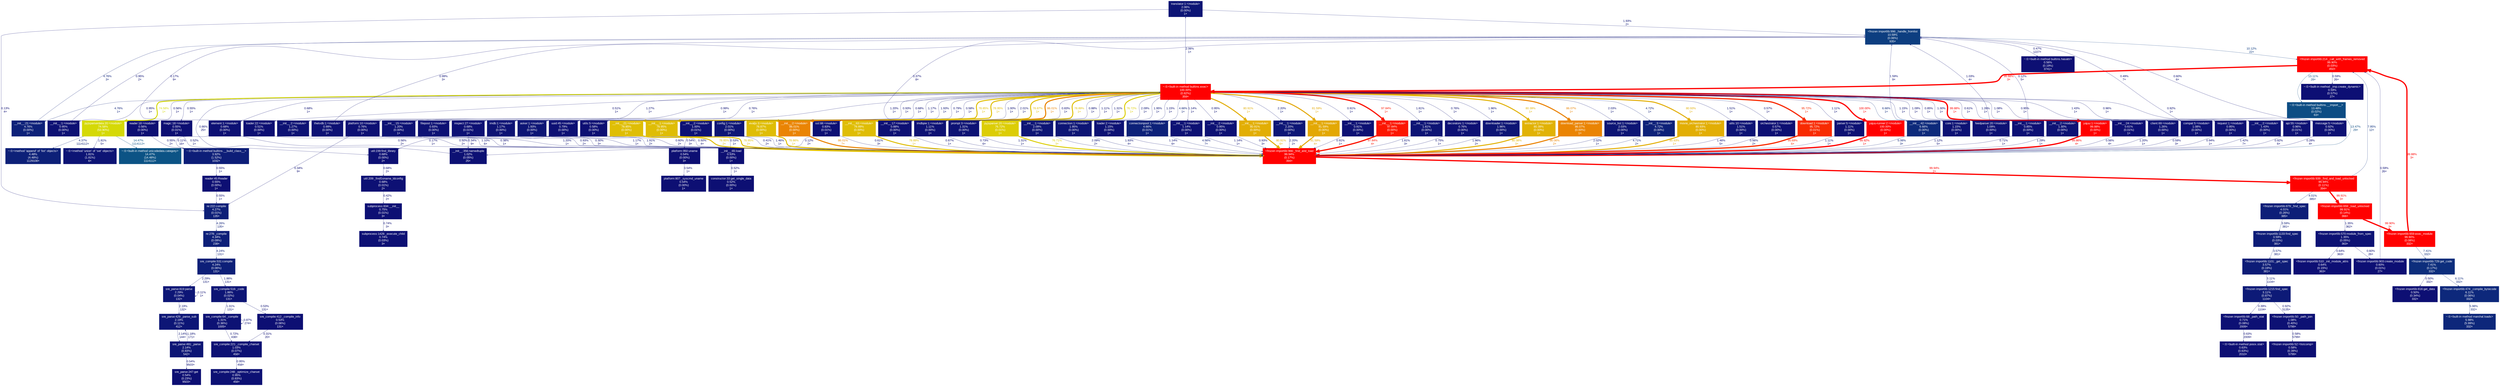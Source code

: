 digraph {
	graph [fontname=Arial, nodesep=0.125, ranksep=0.25];
	node [fontcolor=white, fontname=Arial, height=0, shape=box, style=filled, width=0];
	edge [fontname=Arial];
	3 [color="#0d1e78", fontcolor="#ffffff", fontsize="10.00", label="~:0:<built-in method builtins.__build_class__>\n3.92%\n(1.52%)\n1032×", tooltip="~"];
	3 -> 603 [arrowsize="0.35", color="#0d0f73", fontcolor="#0d0f73", fontsize="10.00", label="0.55%\n1×", labeldistance="0.50", penwidth="0.50"];
	33 [color="#ff0000", fontcolor="#ffffff", fontsize="10.00", label="~:0:<built-in method builtins.exec>\n100.00%\n(0.82%)\n359×", tooltip="~"];
	33 -> 59 [arrowsize="0.35", color="#0d1074", fontcolor="#0d1074", fontsize="10.00", label="0.79%\n1×", labeldistance="0.50", penwidth="0.50"];
	33 -> 60 [arrowsize="0.35", color="#0d0f73", fontcolor="#0d0f73", fontsize="10.00", label="0.55%\n1×", labeldistance="0.50", penwidth="0.50"];
	33 -> 76 [arrowsize="0.35", color="#0d1174", fontcolor="#0d1174", fontsize="10.00", label="1.00%\n1×", labeldistance="0.50", penwidth="0.50"];
	33 -> 89 [arrowsize="0.35", color="#0d1074", fontcolor="#0d1074", fontsize="10.00", label="0.76%\n1×", labeldistance="0.50", penwidth="0.50"];
	33 -> 90 [arrowsize="0.35", color="#0d1575", fontcolor="#0d1575", fontsize="10.00", label="1.96%\n1×", labeldistance="0.50", penwidth="0.50"];
	33 -> 93 [arrowsize="0.35", color="#0d2a7b", fontcolor="#0d2a7b", fontsize="10.00", label="6.66%\n1×", labeldistance="0.50", penwidth="0.50"];
	33 -> 96 [arrowsize="0.90", color="#e1b205", fontcolor="#e1b205", fontsize="10.00", label="80.39%\n1×", labeldistance="3.22", penwidth="3.22"];
	33 -> 97 [arrowsize="0.35", color="#0d1575", fontcolor="#0d1575", fontsize="10.00", label="2.06%\n1×", labeldistance="0.50", penwidth="0.50"];
	33 -> 101 [arrowsize="0.35", color="#0d1074", fontcolor="#0d1074", fontsize="10.00", label="0.85%\n1×", labeldistance="0.50", penwidth="0.50"];
	33 -> 110 [arrowsize="0.35", color="#0d1274", fontcolor="#0d1274", fontsize="10.00", label="1.27%\n1×", labeldistance="0.50", penwidth="0.50"];
	33 -> 112 [arrowsize="0.35", color="#0d2179", fontcolor="#0d2179", fontsize="10.00", label="4.76%\n1×", labeldistance="0.50", penwidth="0.50"];
	33 -> 117 [arrowsize="0.35", color="#0d1174", fontcolor="#0d1174", fontsize="10.00", label="0.95%\n1×", labeldistance="0.50", penwidth="0.50"];
	33 -> 118 [arrowsize="0.93", color="#ea8403", fontcolor="#ea8403", fontsize="10.00", label="86.07%\n1×", labeldistance="3.44", penwidth="3.44"];
	33 -> 120 [arrowsize="0.35", color="#0d1575", fontcolor="#0d1575", fontsize="10.00", label="2.03%\n1×", labeldistance="0.50", penwidth="0.50"];
	33 -> 122 [arrowsize="0.35", color="#0d2179", fontcolor="#0d2179", fontsize="10.00", label="4.72%\n1×", labeldistance="0.50", penwidth="0.50"];
	33 -> 131 [arrowsize="0.90", color="#e2ae04", fontcolor="#e2ae04", fontsize="10.00", label="80.93%\n1×", labeldistance="3.24", penwidth="3.24"];
	33 -> 135 [arrowsize="0.35", color="#0d1375", fontcolor="#0d1375", fontsize="10.00", label="1.51%\n1×", labeldistance="0.50", penwidth="0.50"];
	33 -> 137 [arrowsize="0.35", color="#0d0f73", fontcolor="#0d0f73", fontsize="10.00", label="0.57%\n1×", labeldistance="0.50", penwidth="0.50"];
	33 -> 140 [arrowsize="0.98", color="#f82b01", fontcolor="#f82b01", fontsize="10.00", label="95.72%\n1×", labeldistance="3.83", penwidth="3.83"];
	33 -> 147 [arrowsize="0.35", color="#0d1174", fontcolor="#0d1174", fontsize="10.00", label="1.11%\n1×", labeldistance="0.50", penwidth="0.50"];
	33 -> 149 [arrowsize="0.35", color="#0d0f73", fontcolor="#0d0f73", fontsize="10.00", label="0.56%\n1×", labeldistance="0.50", penwidth="0.50"];
	33 -> 151 [arrowsize="1.00", color="#ff0000", fontcolor="#ff0000", fontsize="10.00", label="100.00%\n1×", labeldistance="4.00", penwidth="4.00"];
	33 -> 158 [arrowsize="0.35", color="#0d1575", fontcolor="#0d1575", fontsize="10.00", label="2.01%\n1×", labeldistance="0.50", penwidth="0.50"];
	33 -> 169 [arrowsize="0.35", color="#0d1074", fontcolor="#0d1074", fontsize="10.00", label="0.83%\n1×", labeldistance="0.50", penwidth="0.50"];
	33 -> 180 [arrowsize="0.35", color="#0d1274", fontcolor="#0d1274", fontsize="10.00", label="1.15%\n1×", labeldistance="0.50", penwidth="0.50"];
	33 -> 192 [arrowsize="0.35", color="#0d1274", fontcolor="#0d1274", fontsize="10.00", label="1.30%\n1×", labeldistance="0.50", penwidth="0.50"];
	33 -> 227 [arrowsize="1.00", color="#ff0100", fontcolor="#ff0100", fontsize="10.00", label="99.88%\n1×", labeldistance="4.00", penwidth="4.00"];
	33 -> 230 [arrowsize="0.35", color="#0d0f74", fontcolor="#0d0f74", fontsize="10.00", label="0.61%\n1×", labeldistance="0.50", penwidth="0.50"];
	33 -> 360 [arrowsize="0.35", color="#0d1274", fontcolor="#0d1274", fontsize="10.00", label="1.26%\n1×", labeldistance="0.50", penwidth="0.50"];
	33 -> 361 [arrowsize="0.35", color="#0d1174", fontcolor="#0d1174", fontsize="10.00", label="0.95%\n1×", labeldistance="0.50", penwidth="0.50"];
	33 -> 369 [arrowsize="0.35", color="#0d1375", fontcolor="#0d1375", fontsize="10.00", label="1.43%\n1×", labeldistance="0.50", penwidth="0.50"];
	33 -> 378 [arrowsize="0.35", color="#0d1174", fontcolor="#0d1174", fontsize="10.00", label="1.08%\n1×", labeldistance="0.50", penwidth="0.50"];
	33 -> 380 [arrowsize="0.35", color="#0d1174", fontcolor="#0d1174", fontsize="10.00", label="0.96%\n1×", labeldistance="0.50", penwidth="0.50"];
	33 -> 382 [arrowsize="0.35", color="#0d1174", fontcolor="#0d1174", fontsize="10.00", label="0.92%\n1×", labeldistance="0.50", penwidth="0.50"];
	33 -> 384 [arrowsize="0.35", color="#0d0f73", fontcolor="#0d0f73", fontsize="10.00", label="0.51%\n1×", labeldistance="0.50", penwidth="0.50"];
	33 -> 386 [arrowsize="0.35", color="#0d1274", fontcolor="#0d1274", fontsize="10.00", label="1.20%\n1×", labeldistance="0.50", penwidth="0.50"];
	33 -> 388 [arrowsize="0.35", color="#0d1174", fontcolor="#0d1174", fontsize="10.00", label="0.93%\n1×", labeldistance="0.50", penwidth="0.50"];
	33 -> 390 [arrowsize="0.35", color="#0d1274", fontcolor="#0d1274", fontsize="10.00", label="1.17%\n1×", labeldistance="0.50", penwidth="0.50"];
	33 -> 391 [arrowsize="0.35", color="#0d1575", fontcolor="#0d1575", fontsize="10.00", label="1.93%\n1×", labeldistance="0.50", penwidth="0.50"];
	33 -> 398 [arrowsize="0.35", color="#0d0f73", fontcolor="#0d0f73", fontsize="10.00", label="0.58%\n1×", labeldistance="0.50", penwidth="0.50"];
	33 -> 407 [arrowsize="0.35", color="#0d1174", fontcolor="#0d1174", fontsize="10.00", label="0.99%\n1×", labeldistance="0.50", penwidth="0.50"];
	33 -> 408 [arrowsize="0.89", color="#dfbe05", fontcolor="#dfbe05", fontsize="10.00", label="78.85%\n1×", labeldistance="3.15", penwidth="3.15"];
	33 -> 413 [arrowsize="0.89", color="#dfbd05", fontcolor="#dfbd05", fontsize="10.00", label="78.95%\n1×", labeldistance="3.16", penwidth="3.16"];
	33 -> 415 [arrowsize="0.89", color="#dfbd05", fontcolor="#dfbd05", fontsize="10.00", label="78.87%\n1×", labeldistance="3.15", penwidth="3.15"];
	33 -> 419 [arrowsize="0.93", color="#ea8403", fontcolor="#ea8403", fontsize="10.00", label="86.01%\n1×", labeldistance="3.44", penwidth="3.44"];
	33 -> 423 [arrowsize="0.89", color="#dfbd05", fontcolor="#dfbd05", fontsize="10.00", label="78.89%\n1×", labeldistance="3.16", penwidth="3.16"];
	33 -> 438 [arrowsize="0.35", color="#0d1074", fontcolor="#0d1074", fontsize="10.00", label="0.88%\n1×", labeldistance="0.50", penwidth="0.50"];
	33 -> 446 [arrowsize="0.35", color="#0d1274", fontcolor="#0d1274", fontsize="10.00", label="1.31%\n1×", labeldistance="0.50", penwidth="0.50"];
	33 -> 458 [arrowsize="0.35", color="#0d1074", fontcolor="#0d1074", fontsize="10.00", label="0.68%\n1×", labeldistance="0.50", penwidth="0.50"];
	33 -> 461 [arrowsize="0.35", color="#0d1174", fontcolor="#0d1174", fontsize="10.00", label="1.09%\n1×", labeldistance="0.50", penwidth="0.50"];
	33 -> 467 [arrowsize="0.88", color="#dccd05", fontcolor="#dccd05", fontsize="10.00", label="76.72%\n1×", labeldistance="3.07", penwidth="3.07"];
	33 -> 472 [arrowsize="0.35", color="#0d1575", fontcolor="#0d1575", fontsize="10.00", label="2.09%\n1×", labeldistance="0.50", penwidth="0.50"];
	33 -> 473 [arrowsize="0.35", color="#0d1575", fontcolor="#0d1575", fontsize="10.00", label="1.95%\n1×", labeldistance="0.50", penwidth="0.50"];
	33 -> 477 [arrowsize="0.35", color="#0d1174", fontcolor="#0d1174", fontsize="10.00", label="1.11%\n1×", labeldistance="0.50", penwidth="0.50"];
	33 -> 494 [arrowsize="0.35", color="#0d1274", fontcolor="#0d1274", fontsize="10.00", label="1.15%\n1×", labeldistance="0.50", penwidth="0.50"];
	33 -> 497 [arrowsize="0.35", color="#0d2179", fontcolor="#0d2179", fontsize="10.00", label="4.66%\n1×", labeldistance="0.50", penwidth="0.50"];
	33 -> 498 [arrowsize="0.35", color="#0d1174", fontcolor="#0d1174", fontsize="10.00", label="1.14%\n1×", labeldistance="0.50", penwidth="0.50"];
	33 -> 500 [arrowsize="0.35", color="#0d1174", fontcolor="#0d1174", fontsize="10.00", label="0.95%\n1×", labeldistance="0.50", penwidth="0.50"];
	33 -> 501 [arrowsize="0.90", color="#e2ae04", fontcolor="#e2ae04", fontsize="10.00", label="80.91%\n1×", labeldistance="3.24", penwidth="3.24"];
	33 -> 504 [arrowsize="0.35", color="#0d1676", fontcolor="#0d1676", fontsize="10.00", label="2.20%\n1×", labeldistance="0.50", penwidth="0.50"];
	33 -> 519 [arrowsize="0.90", color="#e3a804", fontcolor="#e3a804", fontsize="10.00", label="81.59%\n1×", labeldistance="3.26", penwidth="3.26"];
	33 -> 528 [arrowsize="0.35", color="#0d1174", fontcolor="#0d1174", fontsize="10.00", label="0.91%\n1×", labeldistance="0.50", penwidth="0.50"];
	33 -> 531 [arrowsize="0.99", color="#fc1601", fontcolor="#fc1601", fontsize="10.00", label="97.84%\n1×", labeldistance="3.91", penwidth="3.91"];
	33 -> 535 [arrowsize="0.86", color="#d5d906", fontcolor="#d5d906", fontsize="10.00", label="74.58%\n1×", labeldistance="2.98", penwidth="2.98"];
	33 -> 536 [arrowsize="0.35", color="#0d1074", fontcolor="#0d1074", fontsize="10.00", label="0.68%\n1×", labeldistance="0.50", penwidth="0.50"];
	33 -> 537 [arrowsize="0.35", color="#0d1475", fontcolor="#0d1475", fontsize="10.00", label="1.81%\n1×", labeldistance="0.50", penwidth="0.50"];
	33 -> 1525 [arrowsize="0.35", color="#0d1074", fontcolor="#0d1074", fontsize="10.00", label="0.76%\n1×", labeldistance="0.50", penwidth="0.50"];
	38 [color="#0d2e7c", fontcolor="#ffffff", fontsize="10.00", label="<frozen importlib:729:get_code\n7.41%\n(0.17%)\n332×", tooltip="<frozen importlib._bootstrap_external>"];
	38 -> 42 [arrowsize="0.35", color="#0d287b", fontcolor="#0d287b", fontsize="10.00", label="6.11%\n332×", labeldistance="0.50", penwidth="0.50"];
	38 -> 1035 [arrowsize="0.35", color="#0d0f73", fontcolor="#0d0f73", fontsize="10.00", label="0.50%\n332×", labeldistance="0.50", penwidth="0.50"];
	39 [color="#0d0f74", fontcolor="#ffffff", fontsize="10.00", label="<frozen importlib:903:create_module\n0.60%\n(0.01%)\n27×", tooltip="<frozen importlib._bootstrap_external>"];
	39 -> 622 [arrowsize="0.35", color="#0d0f74", fontcolor="#0d0f74", fontsize="10.00", label="0.59%\n26×", labeldistance="0.50", penwidth="0.50"];
	40 [color="#0d1a77", fontcolor="#ffffff", fontsize="10.00", label="<frozen importlib:1215:find_spec\n3.11%\n(0.87%)\n1104×", tooltip="<frozen importlib._bootstrap_external>"];
	40 -> 157 [arrowsize="0.35", color="#0d0e73", fontcolor="#0d0e73", fontsize="10.00", label="0.39%\n1104×", labeldistance="0.50", penwidth="0.50"];
	40 -> 2025 [arrowsize="0.35", color="#0d1174", fontcolor="#0d1174", fontsize="10.00", label="0.92%\n5135×", labeldistance="0.50", penwidth="0.50"];
	42 [color="#0d287b", fontcolor="#ffffff", fontsize="10.00", label="<frozen importlib:474:_compile_bytecode\n6.11%\n(0.06%)\n332×", tooltip="<frozen importlib._bootstrap_external>"];
	42 -> 2031 [arrowsize="0.35", color="#0d277a", fontcolor="#0d277a", fontsize="10.00", label="5.98%\n332×", labeldistance="0.50", penwidth="0.50"];
	59 [color="#0d1074", fontcolor="#ffffff", fontsize="10.00", label="uuid:45:<module>\n0.79%\n(0.00%)\n1×", tooltip="/usr/lib64/python3.5/uuid.py"];
	59 -> 261 [arrowsize="0.35", color="#0d0d73", fontcolor="#0d0d73", fontsize="10.00", label="0.17%\n1×", labeldistance="0.50", penwidth="0.50"];
	59 -> 869 [arrowsize="0.35", color="#0d0f74", fontcolor="#0d0f74", fontsize="10.00", label="0.60%\n2×", labeldistance="0.50", penwidth="0.50"];
	60 [color="#0d0f73", fontcolor="#ffffff", fontsize="10.00", label="magic:18:<module>\n0.55%\n(0.01%)\n1×", tooltip="/home/vivescere/.virtualenvs/yajuu/lib/python3.5/site-packages/magic.py"];
	60 -> 261 [arrowsize="0.35", color="#0d0f73", fontcolor="#0d0f73", fontsize="10.00", label="0.52%\n1×", labeldistance="0.50", penwidth="0.50"];
	76 [color="#0d1174", fontcolor="#ffffff", fontsize="10.00", label="__init__:2:<module>\n1.00%\n(0.01%)\n1×", tooltip="/home/vivescere/.virtualenvs/yajuu/lib/python3.5/site-packages/plexapi/__init__.py"];
	76 -> 807 [arrowsize="0.35", color="#0d0f73", fontcolor="#0d0f73", fontsize="10.00", label="0.54%\n3×", labeldistance="0.50", penwidth="0.50"];
	76 -> 869 [arrowsize="0.35", color="#0d0e73", fontcolor="#0d0e73", fontsize="10.00", label="0.41%\n2×", labeldistance="0.50", penwidth="0.50"];
	79 [color="#0d1274", fontcolor="#ffffff", fontsize="10.00", label="<frozen importlib:570:module_from_spec\n1.35%\n(0.05%)\n363×", tooltip="<frozen importlib._bootstrap>"];
	79 -> 39 [arrowsize="0.35", color="#0d0f74", fontcolor="#0d0f74", fontsize="10.00", label="0.60%\n26×", labeldistance="0.50", penwidth="0.50"];
	79 -> 334 [arrowsize="0.35", color="#0d0f74", fontcolor="#0d0f74", fontsize="10.00", label="0.64%\n363×", labeldistance="0.50", penwidth="0.50"];
	89 [color="#0d1074", fontcolor="#ffffff", fontsize="10.00", label="decorators:1:<module>\n0.76%\n(0.00%)\n1×", tooltip="/home/vivescere/.virtualenvs/yajuu/lib/python3.5/site-packages/click/decorators.py"];
	89 -> 869 [arrowsize="0.35", color="#0d1074", fontcolor="#0d1074", fontsize="10.00", label="0.75%\n1×", labeldistance="0.50", penwidth="0.50"];
	90 [color="#0d1575", fontcolor="#ffffff", fontsize="10.00", label="downloader:1:<module>\n1.96%\n(0.00%)\n1×", tooltip="/home/vivescere/Projects/yajuu/yajuu/cli/downloader.py"];
	90 -> 869 [arrowsize="0.35", color="#0d1575", fontcolor="#0d1575", fontsize="10.00", label="1.96%\n2×", labeldistance="0.50", penwidth="0.50"];
	93 [color="#0d2a7b", fontcolor="#ffffff", fontsize="10.00", label="__init__:42:<module>\n6.66%\n(0.00%)\n1×", tooltip="/home/vivescere/.virtualenvs/yajuu/lib/python3.5/site-packages/requests/__init__.py"];
	93 -> 353 [arrowsize="0.35", color="#0d1375", fontcolor="#0d1375", fontsize="10.00", label="1.59%\n9×", labeldistance="0.50", penwidth="0.50"];
	93 -> 869 [arrowsize="0.35", color="#0d2379", fontcolor="#0d2379", fontsize="10.00", label="5.06%\n3×", labeldistance="0.50", penwidth="0.50"];
	96 [color="#e1b205", fontcolor="#ffffff", fontsize="10.00", label="extractor:1:<module>\n80.39%\n(0.00%)\n1×", tooltip="/home/vivescere/Projects/yajuu/yajuu/extractors/extractor.py"];
	96 -> 869 [arrowsize="0.90", color="#e1b205", fontcolor="#e1b205", fontsize="10.00", label="80.38%\n3×", labeldistance="3.22", penwidth="3.22"];
	97 [color="#0d1575", fontcolor="#ffffff", fontsize="10.00", label="translator:1:<module>\n2.06%\n(0.00%)\n1×", tooltip="/home/vivescere/.virtualenvs/yajuu/lib/python3.5/site-packages/js2py/translators/translator.py"];
	97 -> 353 [arrowsize="0.35", color="#0d1575", fontcolor="#0d1575", fontsize="10.00", label="1.93%\n2×", labeldistance="0.50", penwidth="0.50"];
	97 -> 1189 [arrowsize="0.35", color="#0d0d73", fontcolor="#0d0d73", fontsize="10.00", label="0.13%\n4×", labeldistance="0.50", penwidth="0.50"];
	101 [color="#0d1074", fontcolor="#ffffff", fontsize="10.00", label="__init__:1:<module>\n0.85%\n(0.00%)\n1×", tooltip="/home/vivescere/.virtualenvs/yajuu/lib/python3.5/site-packages/bs4/builder/__init__.py"];
	101 -> 353 [arrowsize="0.35", color="#0d0d73", fontcolor="#0d0d73", fontsize="10.00", label="0.12%\n5×", labeldistance="0.50", penwidth="0.50"];
	101 -> 869 [arrowsize="0.35", color="#0d1074", fontcolor="#0d1074", fontsize="10.00", label="0.71%\n1×", labeldistance="0.50", penwidth="0.50"];
	109 [color="#0d4d84", fontcolor="#ffffff", fontsize="10.00", label="~:0:<built-in method builtins.__import__>\n13.48%\n(0.02%)\n63×", tooltip="~"];
	109 -> 869 [arrowsize="0.37", color="#0d4d84", fontcolor="#0d4d84", fontsize="10.00", label="13.47%\n29×", labeldistance="0.54", penwidth="0.54"];
	110 [color="#0d1274", fontcolor="#ffffff", fontsize="10.00", label="__init__:2:<module>\n1.27%\n(0.00%)\n1×", tooltip="/home/vivescere/.virtualenvs/yajuu/lib/python3.5/site-packages/inquirer/render/console/__init__.py"];
	110 -> 353 [arrowsize="0.35", color="#0d0d73", fontcolor="#0d0d73", fontsize="10.00", label="0.17%\n9×", labeldistance="0.50", penwidth="0.50"];
	110 -> 869 [arrowsize="0.35", color="#0d1174", fontcolor="#0d1174", fontsize="10.00", label="1.10%\n6×", labeldistance="0.50", penwidth="0.50"];
	112 [color="#0d2179", fontcolor="#ffffff", fontsize="10.00", label="__init__:21:<module>\n4.76%\n(0.00%)\n1×", tooltip="/home/vivescere/.virtualenvs/yajuu/lib/python3.5/site-packages/requests/packages/__init__.py"];
	112 -> 353 [arrowsize="0.35", color="#0d2179", fontcolor="#0d2179", fontsize="10.00", label="4.76%\n3×", labeldistance="0.50", penwidth="0.50"];
	117 [color="#0d1174", fontcolor="#ffffff", fontsize="10.00", label="__init__:1:<module>\n0.95%\n(0.00%)\n1×", tooltip="/home/vivescere/.virtualenvs/yajuu/lib/python3.5/site-packages/requests/packages/urllib3/packages/__init__.py"];
	117 -> 353 [arrowsize="0.35", color="#0d1174", fontcolor="#0d1174", fontsize="10.00", label="0.95%\n2×", labeldistance="0.50", penwidth="0.50"];
	118 [color="#ea8403", fontcolor="#ffffff", fontsize="10.00", label="download_parser:1:<module>\n86.07%\n(0.00%)\n1×", tooltip="/home/vivescere/Projects/yajuu/yajuu/cli/download_parser.py"];
	118 -> 869 [arrowsize="0.93", color="#ea8403", fontcolor="#ea8403", fontsize="10.00", label="86.06%\n2×", labeldistance="3.44", penwidth="3.44"];
	120 [color="#0d1575", fontcolor="#ffffff", fontsize="10.00", label="source_list:1:<module>\n2.03%\n(0.00%)\n1×", tooltip="/home/vivescere/Projects/yajuu/yajuu/media/sources/source_list.py"];
	120 -> 869 [arrowsize="0.35", color="#0d1575", fontcolor="#0d1575", fontsize="10.00", label="2.02%\n1×", labeldistance="0.50", penwidth="0.50"];
	122 [color="#0d2179", fontcolor="#ffffff", fontsize="10.00", label="__init__:3:<module>\n4.72%\n(0.00%)\n1×", tooltip="/home/vivescere/.virtualenvs/yajuu/lib/python3.5/site-packages/requests/packages/urllib3/__init__.py"];
	122 -> 869 [arrowsize="0.35", color="#0d2179", fontcolor="#0d2179", fontsize="10.00", label="4.71%\n2×", labeldistance="0.50", penwidth="0.50"];
	131 [color="#e2ae04", fontcolor="#ffffff", fontsize="10.00", label="movie_orchestrator:1:<module>\n80.93%\n(0.00%)\n1×", tooltip="/home/vivescere/Projects/yajuu/yajuu/orchestrators/movie_orchestrator.py"];
	131 -> 869 [arrowsize="0.90", color="#e2ae04", fontcolor="#e2ae04", fontsize="10.00", label="80.93%\n1×", labeldistance="3.24", penwidth="3.24"];
	135 [color="#0d1375", fontcolor="#ffffff", fontsize="10.00", label="utils:10:<module>\n1.51%\n(0.00%)\n1×", tooltip="/home/vivescere/.virtualenvs/yajuu/lib/python3.5/site-packages/requests/utils.py"];
	135 -> 869 [arrowsize="0.35", color="#0d1375", fontcolor="#0d1375", fontsize="10.00", label="1.46%\n5×", labeldistance="0.50", penwidth="0.50"];
	137 [color="#0d0f73", fontcolor="#ffffff", fontsize="10.00", label="orchestrator:1:<module>\n0.57%\n(0.00%)\n1×", tooltip="/home/vivescere/Projects/yajuu/yajuu/orchestrators/orchestrator.py"];
	137 -> 869 [arrowsize="0.35", color="#0d0f73", fontcolor="#0d0f73", fontsize="10.00", label="0.56%\n2×", labeldistance="0.50", penwidth="0.50"];
	140 [color="#f82b01", fontcolor="#ffffff", fontsize="10.00", label="download:1:<module>\n95.72%\n(0.01%)\n1×", tooltip="/home/vivescere/Projects/yajuu/yajuu/cli/download.py"];
	140 -> 869 [arrowsize="0.98", color="#f82c01", fontcolor="#f82c01", fontsize="10.00", label="95.69%\n6×", labeldistance="3.83", penwidth="3.83"];
	147 [color="#0d1174", fontcolor="#ffffff", fontsize="10.00", label="parser:5:<module>\n1.11%\n(0.00%)\n1×", tooltip="/usr/lib64/python3.5/email/parser.py"];
	147 -> 869 [arrowsize="0.35", color="#0d1174", fontcolor="#0d1174", fontsize="10.00", label="1.11%\n1×", labeldistance="0.50", penwidth="0.50"];
	149 [color="#0d0f73", fontcolor="#ffffff", fontsize="10.00", label="reader:18:<module>\n0.56%\n(0.00%)\n1×", tooltip="/home/vivescere/.virtualenvs/yajuu/lib/python3.5/site-packages/yaml/reader.py"];
	149 -> 3 [arrowsize="0.35", color="#0d0f73", fontcolor="#0d0f73", fontsize="10.00", label="0.55%\n2×", labeldistance="0.50", penwidth="0.50"];
	151 [color="#ff0000", fontcolor="#ffffff", fontsize="10.00", label="yajuu-runner:2:<module>\n100.00%\n(0.00%)\n1×", tooltip="yajuu-runner.py"];
	151 -> 869 [arrowsize="1.00", color="#ff0100", fontcolor="#ff0100", fontsize="10.00", label="99.92%\n1×", labeldistance="4.00", penwidth="4.00"];
	155 [color="#0d0f74", fontcolor="#ffffff", fontsize="10.00", label="~:0:<built-in method posix.stat>\n0.63%\n(0.63%)\n2010×", tooltip="~"];
	157 [color="#0d1074", fontcolor="#ffffff", fontsize="10.00", label="<frozen importlib:68:_path_stat\n0.71%\n(0.08%)\n2009×", tooltip="<frozen importlib._bootstrap_external>"];
	157 -> 155 [arrowsize="0.35", color="#0d0f74", fontcolor="#0d0f74", fontsize="10.00", label="0.63%\n2009×", labeldistance="0.50", penwidth="0.50"];
	158 [color="#0d1575", fontcolor="#ffffff", fontsize="10.00", label="config:1:<module>\n2.01%\n(0.00%)\n1×", tooltip="/home/vivescere/Projects/yajuu/yajuu/config.py"];
	158 -> 718 [arrowsize="0.35", color="#0d0f73", fontcolor="#0d0f73", fontsize="10.00", label="0.53%\n1×", labeldistance="0.50", penwidth="0.50"];
	158 -> 869 [arrowsize="0.35", color="#0d1375", fontcolor="#0d1375", fontsize="10.00", label="1.46%\n1×", labeldistance="0.50", penwidth="0.50"];
	169 [color="#0d1074", fontcolor="#ffffff", fontsize="10.00", label="ssl:88:<module>\n0.83%\n(0.01%)\n1×", tooltip="/usr/lib64/python3.5/ssl.py"];
	169 -> 614 [arrowsize="0.35", color="#0d0d73", fontcolor="#0d0d73", fontsize="10.00", label="0.12%\n2×", labeldistance="0.50", penwidth="0.50"];
	169 -> 869 [arrowsize="0.35", color="#0d0f74", fontcolor="#0d0f74", fontsize="10.00", label="0.61%\n3×", labeldistance="0.50", penwidth="0.50"];
	180 [color="#0d1274", fontcolor="#ffffff", fontsize="10.00", label="core:1:<module>\n1.15%\n(0.00%)\n1×", tooltip="/home/vivescere/.virtualenvs/yajuu/lib/python3.5/site-packages/click/core.py"];
	180 -> 869 [arrowsize="0.35", color="#0d1174", fontcolor="#0d1174", fontsize="10.00", label="1.12%\n5×", labeldistance="0.50", penwidth="0.50"];
	191 [color="#0d0f73", fontcolor="#ffffff", fontsize="10.00", label="sre_compile:412:_compile_info\n0.53%\n(0.06%)\n131×", tooltip="/home/vivescere/.virtualenvs/yajuu/lib/python3.5/sre_compile.py"];
	191 -> 1380 [arrowsize="0.35", color="#0d0e73", fontcolor="#0d0e73", fontsize="10.00", label="0.31%\n20×", labeldistance="0.50", penwidth="0.50"];
	192 [color="#0d1274", fontcolor="#ffffff", fontsize="10.00", label="__init__:2:<module>\n1.30%\n(0.00%)\n1×", tooltip="/home/vivescere/.virtualenvs/yajuu/lib/python3.5/site-packages/inquirer/render/__init__.py"];
	192 -> 869 [arrowsize="0.35", color="#0d1274", fontcolor="#0d1274", fontsize="10.00", label="1.29%\n1×", labeldistance="0.50", penwidth="0.50"];
	194 [color="#0d0f73", fontcolor="#ffffff", fontsize="10.00", label="platform:807:_syscmd_uname\n0.54%\n(0.00%)\n1×", tooltip="/usr/lib64/python3.5/platform.py"];
	227 [color="#ff0100", fontcolor="#ffffff", fontsize="10.00", label="yajuu:1:<module>\n99.88%\n(0.00%)\n1×", tooltip="/home/vivescere/Projects/yajuu/yajuu/yajuu.py"];
	227 -> 869 [arrowsize="1.00", color="#ff0100", fontcolor="#ff0100", fontsize="10.00", label="99.86%\n4×", labeldistance="3.99", penwidth="3.99"];
	230 [color="#0d0f74", fontcolor="#ffffff", fontsize="10.00", label="__init__:24:<module>\n0.61%\n(0.01%)\n1×", tooltip="/usr/lib64/python3.5/logging/__init__.py"];
	230 -> 869 [arrowsize="0.35", color="#0d0f73", fontcolor="#0d0f73", fontsize="10.00", label="0.56%\n4×", labeldistance="0.50", penwidth="0.50"];
	260 [color="#0d1074", fontcolor="#ffffff", fontsize="10.00", label="util:209:_findSoname_ldconfig\n0.68%\n(0.01%)\n2×", tooltip="/usr/lib64/python3.5/ctypes/util.py"];
	260 -> 678 [arrowsize="0.35", color="#0d0e73", fontcolor="#0d0e73", fontsize="10.00", label="0.42%\n2×", labeldistance="0.50", penwidth="0.50"];
	261 [color="#0d1074", fontcolor="#ffffff", fontsize="10.00", label="util:239:find_library\n0.68%\n(0.00%)\n2×", tooltip="/usr/lib64/python3.5/ctypes/util.py"];
	261 -> 260 [arrowsize="0.35", color="#0d1074", fontcolor="#0d1074", fontsize="10.00", label="0.68%\n2×", labeldistance="0.50", penwidth="0.50"];
	324 [color="#0d1676", fontcolor="#ffffff", fontsize="10.00", label="sre_parse:429:_parse_sub\n2.19%\n(0.11%)\n412×", tooltip="/home/vivescere/.virtualenvs/yajuu/lib/python3.5/sre_parse.py"];
	324 -> 325 [arrowsize="0.35", color="#0d1675", fontcolor="#0d1675", fontsize="10.00", label="2.14%\n144×", labeldistance="0.50", penwidth="0.50"];
	325 [color="#0d1675", fontcolor="#ffffff", fontsize="10.00", label="sre_parse:491:_parse\n2.14%\n(0.83%)\n542×", tooltip="/home/vivescere/.virtualenvs/yajuu/lib/python3.5/sre_parse.py"];
	325 -> 324 [arrowsize="0.35", color="#0d1274", fontcolor="#0d1274", fontsize="10.00", label="1.18%\n171×", labeldistance="0.50", penwidth="0.50"];
	325 -> 899 [arrowsize="0.35", color="#0d0f73", fontcolor="#0d0f73", fontsize="10.00", label="0.54%\n9503×", labeldistance="0.50", penwidth="0.50"];
	326 [color="#0d1676", fontcolor="#ffffff", fontsize="10.00", label="sre_parse:819:parse\n2.29%\n(0.04%)\n132×", tooltip="/home/vivescere/.virtualenvs/yajuu/lib/python3.5/sre_parse.py"];
	326 -> 324 [arrowsize="0.35", color="#0d1676", fontcolor="#0d1676", fontsize="10.00", label="2.19%\n132×", labeldistance="0.50", penwidth="0.50"];
	326 -> 326 [arrowsize="0.35", color="#0d0d73", fontcolor="#0d0d73", fontsize="10.00", label="0.11%\n1×", labeldistance="0.50", penwidth="0.50"];
	334 [color="#0d0f74", fontcolor="#ffffff", fontsize="10.00", label="<frozen importlib:510:_init_module_attrs\n0.64%\n(0.15%)\n363×", tooltip="<frozen importlib._bootstrap>"];
	353 [color="#0d3e80", fontcolor="#ffffff", fontsize="10.00", label="<frozen importlib:996:_handle_fromlist\n10.59%\n(0.06%)\n935×", tooltip="<frozen importlib._bootstrap>"];
	353 -> 622 [arrowsize="0.35", color="#0d3b80", fontcolor="#0d3b80", fontsize="10.00", label="10.12%\n22×", labeldistance="0.50", penwidth="0.50"];
	353 -> 1560 [arrowsize="0.35", color="#0d0f73", fontcolor="#0d0f73", fontsize="10.00", label="0.47%\n1227×", labeldistance="0.50", penwidth="0.50"];
	360 [color="#0d1274", fontcolor="#ffffff", fontsize="10.00", label="client:69:<module>\n1.26%\n(0.00%)\n1×", tooltip="/usr/lib64/python3.5/http/client.py"];
	360 -> 869 [arrowsize="0.35", color="#0d1274", fontcolor="#0d1274", fontsize="10.00", label="1.20%\n1×", labeldistance="0.50", penwidth="0.50"];
	361 [color="#0d1174", fontcolor="#ffffff", fontsize="10.00", label="request:1:<module>\n0.95%\n(0.00%)\n1×", tooltip="/home/vivescere/.virtualenvs/yajuu/lib/python3.5/site-packages/requests/packages/urllib3/request.py"];
	361 -> 869 [arrowsize="0.35", color="#0d1174", fontcolor="#0d1174", fontsize="10.00", label="0.94%\n1×", labeldistance="0.50", penwidth="0.50"];
	369 [color="#0d1375", fontcolor="#ffffff", fontsize="10.00", label="__init__:2:<module>\n1.43%\n(0.00%)\n1×", tooltip="/home/vivescere/.virtualenvs/yajuu/lib/python3.5/site-packages/yaml/__init__.py"];
	369 -> 869 [arrowsize="0.35", color="#0d1375", fontcolor="#0d1375", fontsize="10.00", label="1.42%\n7×", labeldistance="0.50", penwidth="0.50"];
	378 [color="#0d1174", fontcolor="#ffffff", fontsize="10.00", label="compat:5:<module>\n1.08%\n(0.00%)\n1×", tooltip="/home/vivescere/.virtualenvs/yajuu/lib/python3.5/site-packages/requests/compat.py"];
	378 -> 353 [arrowsize="0.35", color="#0d0f73", fontcolor="#0d0f73", fontsize="10.00", label="0.49%\n7×", labeldistance="0.50", penwidth="0.50"];
	378 -> 869 [arrowsize="0.35", color="#0d0f74", fontcolor="#0d0f74", fontsize="10.00", label="0.59%\n3×", labeldistance="0.50", penwidth="0.50"];
	380 [color="#0d1174", fontcolor="#ffffff", fontsize="10.00", label="api:55:<module>\n0.96%\n(0.01%)\n1×", tooltip="/home/vivescere/.virtualenvs/yajuu/lib/python3.5/site-packages/pytvdbapi/api.py"];
	380 -> 869 [arrowsize="0.35", color="#0d1174", fontcolor="#0d1174", fontsize="10.00", label="0.92%\n6×", labeldistance="0.50", penwidth="0.50"];
	382 [color="#0d1174", fontcolor="#ffffff", fontsize="10.00", label="message:5:<module>\n0.92%\n(0.00%)\n1×", tooltip="/usr/lib64/python3.5/email/message.py"];
	382 -> 353 [arrowsize="0.35", color="#0d0f74", fontcolor="#0d0f74", fontsize="10.00", label="0.60%\n6×", labeldistance="0.50", penwidth="0.50"];
	382 -> 869 [arrowsize="0.35", color="#0d0e73", fontcolor="#0d0e73", fontsize="10.00", label="0.28%\n4×", labeldistance="0.50", penwidth="0.50"];
	384 [color="#0d0f73", fontcolor="#ffffff", fontsize="10.00", label="loader:22:<module>\n0.51%\n(0.00%)\n1×", tooltip="/home/vivescere/.virtualenvs/yajuu/lib/python3.5/site-packages/pytvdbapi/loader.py"];
	384 -> 869 [arrowsize="0.35", color="#0d0f73", fontcolor="#0d0f73", fontsize="10.00", label="0.50%\n2×", labeldistance="0.50", penwidth="0.50"];
	386 [color="#0d1274", fontcolor="#ffffff", fontsize="10.00", label="__init__:15:<module>\n1.20%\n(0.00%)\n1×", tooltip="/home/vivescere/.virtualenvs/yajuu/lib/python3.5/site-packages/click/__init__.py"];
	386 -> 869 [arrowsize="0.35", color="#0d1274", fontcolor="#0d1274", fontsize="10.00", label="1.20%\n1×", labeldistance="0.50", penwidth="0.50"];
	388 [color="#0d1174", fontcolor="#ffffff", fontsize="10.00", label="filepost:1:<module>\n0.93%\n(0.00%)\n1×", tooltip="/home/vivescere/.virtualenvs/yajuu/lib/python3.5/site-packages/requests/packages/urllib3/filepost.py"];
	388 -> 869 [arrowsize="0.35", color="#0d1174", fontcolor="#0d1174", fontsize="10.00", label="0.93%\n2×", labeldistance="0.50", penwidth="0.50"];
	390 [color="#0d1274", fontcolor="#ffffff", fontsize="10.00", label="imdb:1:<module>\n1.17%\n(0.00%)\n1×", tooltip="/home/vivescere/Projects/yajuu/yajuu/media/providers/imdb.py"];
	390 -> 869 [arrowsize="0.35", color="#0d1274", fontcolor="#0d1274", fontsize="10.00", label="1.17%\n1×", labeldistance="0.50", penwidth="0.50"];
	391 [color="#0d1575", fontcolor="#ffffff", fontsize="10.00", label="asker:1:<module>\n1.93%\n(0.00%)\n1×", tooltip="/home/vivescere/Projects/yajuu/yajuu/cli/asker.py"];
	391 -> 869 [arrowsize="0.35", color="#0d1575", fontcolor="#0d1575", fontsize="10.00", label="1.91%\n2×", labeldistance="0.50", penwidth="0.50"];
	398 [color="#0d0f73", fontcolor="#ffffff", fontsize="10.00", label="utils:5:<module>\n0.58%\n(0.00%)\n1×", tooltip="/usr/lib64/python3.5/email/utils.py"];
	398 -> 869 [arrowsize="0.35", color="#0d0f73", fontcolor="#0d0f73", fontsize="10.00", label="0.50%\n4×", labeldistance="0.50", penwidth="0.50"];
	407 [color="#0d1174", fontcolor="#ffffff", fontsize="10.00", label="thetvdb:1:<module>\n0.99%\n(0.00%)\n1×", tooltip="/home/vivescere/Projects/yajuu/yajuu/media/providers/thetvdb.py"];
	407 -> 353 [arrowsize="0.35", color="#0d1174", fontcolor="#0d1174", fontsize="10.00", label="0.99%\n3×", labeldistance="0.50", penwidth="0.50"];
	408 [color="#dfbe05", fontcolor="#ffffff", fontsize="10.00", label="__init__:21:<module>\n78.85%\n(0.00%)\n1×", tooltip="/home/vivescere/.virtualenvs/yajuu/lib/python3.5/site-packages/js2py/translators/__init__.py"];
	408 -> 869 [arrowsize="0.89", color="#dfbe05", fontcolor="#dfbe05", fontsize="10.00", label="78.85%\n2×", labeldistance="3.15", penwidth="3.15"];
	413 [color="#dfbd05", fontcolor="#ffffff", fontsize="10.00", label="__init__:1:<module>\n78.95%\n(0.00%)\n1×", tooltip="/home/vivescere/.virtualenvs/yajuu/lib/python3.5/site-packages/cfscrape/__init__.py"];
	413 -> 869 [arrowsize="0.89", color="#dfbd05", fontcolor="#dfbd05", fontsize="10.00", label="78.95%\n2×", labeldistance="3.16", penwidth="3.16"];
	415 [color="#dfbd05", fontcolor="#ffffff", fontsize="10.00", label="evaljs:3:<module>\n78.87%\n(0.00%)\n1×", tooltip="/home/vivescere/.virtualenvs/yajuu/lib/python3.5/site-packages/js2py/evaljs.py"];
	415 -> 869 [arrowsize="0.89", color="#dfbd05", fontcolor="#dfbd05", fontsize="10.00", label="78.86%\n1×", labeldistance="3.15", penwidth="3.15"];
	419 [color="#ea8403", fontcolor="#ffffff", fontsize="10.00", label="__init__:2:<module>\n86.01%\n(0.00%)\n1×", tooltip="/home/vivescere/Projects/yajuu/yajuu/media/__init__.py"];
	419 -> 869 [arrowsize="0.93", color="#ea8403", fontcolor="#ea8403", fontsize="10.00", label="86.01%\n7×", labeldistance="3.44", penwidth="3.44"];
	423 [color="#dfbd05", fontcolor="#ffffff", fontsize="10.00", label="__init__:63:<module>\n78.89%\n(0.00%)\n1×", tooltip="/home/vivescere/.virtualenvs/yajuu/lib/python3.5/site-packages/js2py/__init__.py"];
	423 -> 869 [arrowsize="0.89", color="#dfbd05", fontcolor="#dfbd05", fontsize="10.00", label="78.89%\n1×", labeldistance="3.16", penwidth="3.16"];
	438 [color="#0d1074", fontcolor="#ffffff", fontsize="10.00", label="__init__:17:<module>\n0.88%\n(0.00%)\n1×", tooltip="/home/vivescere/.virtualenvs/yajuu/lib/python3.5/site-packages/bs4/__init__.py"];
	438 -> 869 [arrowsize="0.35", color="#0d1074", fontcolor="#0d1074", fontsize="10.00", label="0.87%\n1×", labeldistance="0.50", penwidth="0.50"];
	446 [color="#0d1274", fontcolor="#ffffff", fontsize="10.00", label="prompt:3:<module>\n1.31%\n(0.00%)\n1×", tooltip="/home/vivescere/.virtualenvs/yajuu/lib/python3.5/site-packages/inquirer/prompt.py"];
	446 -> 869 [arrowsize="0.35", color="#0d1274", fontcolor="#0d1274", fontsize="10.00", label="1.31%\n1×", labeldistance="0.50", penwidth="0.50"];
	458 [color="#0d1074", fontcolor="#ffffff", fontsize="10.00", label="element:1:<module>\n0.68%\n(0.00%)\n1×", tooltip="/home/vivescere/.virtualenvs/yajuu/lib/python3.5/site-packages/bs4/element.py"];
	458 -> 3 [arrowsize="0.35", color="#0d0d73", fontcolor="#0d0d73", fontsize="10.00", label="0.11%\n16×", labeldistance="0.50", penwidth="0.50"];
	458 -> 869 [arrowsize="0.35", color="#0d0f73", fontcolor="#0d0f73", fontsize="10.00", label="0.56%\n2×", labeldistance="0.50", penwidth="0.50"];
	461 [color="#0d1174", fontcolor="#ffffff", fontsize="10.00", label="feedparser:20:<module>\n1.09%\n(0.00%)\n1×", tooltip="/usr/lib64/python3.5/email/feedparser.py"];
	461 -> 353 [arrowsize="0.35", color="#0d1174", fontcolor="#0d1174", fontsize="10.00", label="1.03%\n4×", labeldistance="0.50", penwidth="0.50"];
	467 [color="#dccd05", fontcolor="#ffffff", fontsize="10.00", label="pyjsparser:20:<module>\n76.72%\n(0.01%)\n1×", tooltip="/home/vivescere/.virtualenvs/yajuu/lib/python3.5/site-packages/js2py/translators/pyjsparser.py"];
	467 -> 869 [arrowsize="0.88", color="#dccd05", fontcolor="#dccd05", fontsize="10.00", label="76.71%\n3×", labeldistance="3.07", penwidth="3.07"];
	472 [color="#0d1575", fontcolor="#ffffff", fontsize="10.00", label="__init__:1:<module>\n2.09%\n(0.00%)\n1×", tooltip="/home/vivescere/Projects/yajuu/yajuu/media/sources/__init__.py"];
	472 -> 869 [arrowsize="0.35", color="#0d1575", fontcolor="#0d1575", fontsize="10.00", label="2.09%\n2×", labeldistance="0.50", penwidth="0.50"];
	473 [color="#0d1575", fontcolor="#ffffff", fontsize="10.00", label="connection:1:<module>\n1.95%\n(0.00%)\n1×", tooltip="/home/vivescere/.virtualenvs/yajuu/lib/python3.5/site-packages/requests/packages/urllib3/connection.py"];
	473 -> 869 [arrowsize="0.35", color="#0d1575", fontcolor="#0d1575", fontsize="10.00", label="1.93%\n4×", labeldistance="0.50", penwidth="0.50"];
	477 [color="#0d1174", fontcolor="#ffffff", fontsize="10.00", label="imdbpie:1:<module>\n1.11%\n(0.00%)\n1×", tooltip="/home/vivescere/.virtualenvs/yajuu/lib/python3.5/site-packages/imdbpie/imdbpie.py"];
	477 -> 353 [arrowsize="0.35", color="#0d0e73", fontcolor="#0d0e73", fontsize="10.00", label="0.37%\n8×", labeldistance="0.50", penwidth="0.50"];
	477 -> 869 [arrowsize="0.35", color="#0d1074", fontcolor="#0d1074", fontsize="10.00", label="0.73%\n6×", labeldistance="0.50", penwidth="0.50"];
	494 [color="#0d1274", fontcolor="#ffffff", fontsize="10.00", label="loader:2:<module>\n1.15%\n(0.00%)\n1×", tooltip="/home/vivescere/.virtualenvs/yajuu/lib/python3.5/site-packages/yaml/loader.py"];
	494 -> 869 [arrowsize="0.35", color="#0d1174", fontcolor="#0d1174", fontsize="10.00", label="1.14%\n6×", labeldistance="0.50", penwidth="0.50"];
	497 [color="#0d2179", fontcolor="#ffffff", fontsize="10.00", label="connectionpool:1:<module>\n4.66%\n(0.01%)\n1×", tooltip="/home/vivescere/.virtualenvs/yajuu/lib/python3.5/site-packages/requests/packages/urllib3/connectionpool.py"];
	497 -> 869 [arrowsize="0.35", color="#0d2079", fontcolor="#0d2079", fontsize="10.00", label="4.56%\n7×", labeldistance="0.50", penwidth="0.50"];
	498 [color="#0d1174", fontcolor="#ffffff", fontsize="10.00", label="__init__:1:<module>\n1.14%\n(0.00%)\n1×", tooltip="/home/vivescere/.virtualenvs/yajuu/lib/python3.5/site-packages/imdbpie/__init__.py"];
	498 -> 869 [arrowsize="0.35", color="#0d1174", fontcolor="#0d1174", fontsize="10.00", label="1.14%\n1×", labeldistance="0.50", penwidth="0.50"];
	500 [color="#0d1174", fontcolor="#ffffff", fontsize="10.00", label="__init__:2:<module>\n0.95%\n(0.00%)\n1×", tooltip="/home/vivescere/.virtualenvs/yajuu/lib/python3.5/site-packages/blessings/__init__.py"];
	500 -> 869 [arrowsize="0.35", color="#0d1174", fontcolor="#0d1174", fontsize="10.00", label="0.93%\n3×", labeldistance="0.50", penwidth="0.50"];
	501 [color="#e2ae04", fontcolor="#ffffff", fontsize="10.00", label="__init__:1:<module>\n80.91%\n(0.00%)\n1×", tooltip="/home/vivescere/Projects/yajuu/yajuu/extractors/__init__.py"];
	501 -> 869 [arrowsize="0.90", color="#e2ae04", fontcolor="#e2ae04", fontsize="10.00", label="80.91%\n6×", labeldistance="3.24", penwidth="3.24"];
	504 [color="#0d1676", fontcolor="#ffffff", fontsize="10.00", label="__init__:1:<module>\n2.20%\n(0.00%)\n1×", tooltip="/home/vivescere/Projects/yajuu/yajuu/media/providers/__init__.py"];
	504 -> 869 [arrowsize="0.35", color="#0d1676", fontcolor="#0d1676", fontsize="10.00", label="2.20%\n2×", labeldistance="0.50", penwidth="0.50"];
	519 [color="#e3a804", fontcolor="#ffffff", fontsize="10.00", label="__init__:1:<module>\n81.59%\n(0.00%)\n1×", tooltip="/home/vivescere/Projects/yajuu/yajuu/orchestrators/__init__.py"];
	519 -> 869 [arrowsize="0.90", color="#e3a904", fontcolor="#e3a904", fontsize="10.00", label="81.59%\n4×", labeldistance="3.26", penwidth="3.26"];
	528 [color="#0d1174", fontcolor="#ffffff", fontsize="10.00", label="__init__:1:<module>\n0.91%\n(0.00%)\n1×", tooltip="/home/vivescere/.virtualenvs/yajuu/lib/python3.5/site-packages/requests/packages/urllib3/packages/ssl_match_hostname/__init__.py"];
	528 -> 869 [arrowsize="0.35", color="#0d1174", fontcolor="#0d1174", fontsize="10.00", label="0.91%\n1×", labeldistance="0.50", penwidth="0.50"];
	531 [color="#fc1601", fontcolor="#ffffff", fontsize="10.00", label="__init__:1:<module>\n97.84%\n(0.00%)\n1×", tooltip="/home/vivescere/Projects/yajuu/yajuu/cli/__init__.py"];
	531 -> 869 [arrowsize="0.99", color="#fc1601", fontcolor="#fc1601", fontsize="10.00", label="97.84%\n4×", labeldistance="3.91", penwidth="3.91"];
	535 [color="#d5d906", fontcolor="#ffffff", fontsize="10.00", label="pyjsparserdata:20:<module>\n74.58%\n(53.90%)\n1×", tooltip="/home/vivescere/.virtualenvs/yajuu/lib/python3.5/site-packages/js2py/translators/pyjsparserdata.py"];
	535 -> 735 [arrowsize="0.35", color="#0d1475", fontcolor="#0d1475", fontsize="10.00", label="1.81%\n5×", labeldistance="0.50", penwidth="0.50"];
	535 -> 1305 [arrowsize="0.38", color="#0c5385", fontcolor="#0c5385", fontsize="10.00", label="14.47%\n1114112×", labeldistance="0.58", penwidth="0.58"];
	535 -> 1377 [arrowsize="0.35", color="#0d2078", fontcolor="#0d2078", fontsize="10.00", label="4.37%\n1114112×", labeldistance="0.50", penwidth="0.50"];
	536 [color="#0d1074", fontcolor="#ffffff", fontsize="10.00", label="inspect:27:<module>\n0.68%\n(0.01%)\n1×", tooltip="/usr/lib64/python3.5/inspect.py"];
	536 -> 614 [arrowsize="0.35", color="#0d0e73", fontcolor="#0d0e73", fontsize="10.00", label="0.34%\n9×", labeldistance="0.50", penwidth="0.50"];
	536 -> 869 [arrowsize="0.35", color="#0d0e73", fontcolor="#0d0e73", fontsize="10.00", label="0.30%\n3×", labeldistance="0.50", penwidth="0.50"];
	537 [color="#0d1475", fontcolor="#ffffff", fontsize="10.00", label="__init__:1:<module>\n1.81%\n(0.00%)\n1×", tooltip="/home/vivescere/.virtualenvs/yajuu/lib/python3.5/site-packages/inquirer/__init__.py"];
	537 -> 869 [arrowsize="0.35", color="#0d1475", fontcolor="#0d1475", fontsize="10.00", label="1.81%\n3×", labeldistance="0.50", penwidth="0.50"];
	556 [color="#0d1c77", fontcolor="#ffffff", fontsize="10.00", label="<frozen importlib:1133:find_spec\n3.59%\n(0.03%)\n381×", tooltip="<frozen importlib._bootstrap_external>"];
	556 -> 698 [arrowsize="0.35", color="#0d1c77", fontcolor="#0d1c77", fontsize="10.00", label="3.57%\n381×", labeldistance="0.50", penwidth="0.50"];
	557 [color="#0d1e78", fontcolor="#ffffff", fontsize="10.00", label="<frozen importlib:879:_find_spec\n4.01%\n(0.26%)\n385×", tooltip="<frozen importlib._bootstrap>"];
	557 -> 556 [arrowsize="0.35", color="#0d1c77", fontcolor="#0d1c77", fontsize="10.00", label="3.59%\n381×", labeldistance="0.50", penwidth="0.50"];
	603 [color="#0d0f73", fontcolor="#ffffff", fontsize="10.00", label="reader:45:Reader\n0.55%\n(0.00%)\n1×", tooltip="/home/vivescere/.virtualenvs/yajuu/lib/python3.5/site-packages/yaml/reader.py"];
	603 -> 1189 [arrowsize="0.35", color="#0d0f73", fontcolor="#0d0f73", fontsize="10.00", label="0.55%\n1×", labeldistance="0.50", penwidth="0.50"];
	613 [color="#0d1074", fontcolor="#ffffff", fontsize="10.00", label="subprocess:1428:_execute_child\n0.74%\n(0.03%)\n3×", tooltip="/usr/lib64/python3.5/subprocess.py"];
	614 [color="#0d1174", fontcolor="#ffffff", fontsize="10.00", label="__init__:356:namedtuple\n1.02%\n(0.05%)\n25×", tooltip="/home/vivescere/.virtualenvs/yajuu/lib/python3.5/collections/__init__.py"];
	614 -> 33 [arrowsize="0.35", color="#0d1074", fontcolor="#0d1074", fontsize="10.00", label="0.86%\n25×", labeldistance="0.50", penwidth="0.50"];
	622 [color="#ff0100", fontcolor="#ffffff", fontsize="10.00", label="<frozen importlib:214:_call_with_frames_removed\n99.90%\n(0.03%)\n450×", tooltip="<frozen importlib._bootstrap>"];
	622 -> 33 [arrowsize="1.00", color="#ff0100", fontcolor="#ff0100", fontsize="10.00", label="99.88%\n3×", labeldistance="4.00", penwidth="4.00"];
	622 -> 109 [arrowsize="0.36", color="#0d4b84", fontcolor="#0d4b84", fontsize="10.00", label="13.11%\n28×", labeldistance="0.52", penwidth="0.52"];
	622 -> 1691 [arrowsize="0.35", color="#0d0f74", fontcolor="#0d0f74", fontsize="10.00", label="0.59%\n26×", labeldistance="0.50", penwidth="0.50"];
	623 [color="#ff0100", fontcolor="#ffffff", fontsize="10.00", label="<frozen importlib:659:exec_module\n99.90%\n(0.08%)\n332×", tooltip="<frozen importlib._bootstrap_external>"];
	623 -> 38 [arrowsize="0.35", color="#0d2e7c", fontcolor="#0d2e7c", fontsize="10.00", label="7.41%\n332×", labeldistance="0.50", penwidth="0.50"];
	623 -> 622 [arrowsize="1.00", color="#ff0100", fontcolor="#ff0100", fontsize="10.00", label="99.88%\n3×", labeldistance="4.00", penwidth="4.00"];
	624 [color="#ff0100", fontcolor="#ffffff", fontsize="10.00", label="<frozen importlib:939:_find_and_load_unlocked\n99.94%\n(0.11%)\n394×", tooltip="<frozen importlib._bootstrap>"];
	624 -> 557 [arrowsize="0.35", color="#0d1e78", fontcolor="#0d1e78", fontsize="10.00", label="4.01%\n385×", labeldistance="0.50", penwidth="0.50"];
	624 -> 622 [arrowsize="0.35", color="#0d307d", fontcolor="#0d307d", fontsize="10.00", label="7.95%\n12×", labeldistance="0.50", penwidth="0.50"];
	624 -> 856 [arrowsize="1.00", color="#ff0100", fontcolor="#ff0100", fontsize="10.00", label="99.91%\n3×", labeldistance="4.00", penwidth="4.00"];
	652 [color="#0d1274", fontcolor="#ffffff", fontsize="10.00", label="sre_compile:64:_compile\n1.31%\n(0.36%)\n1005×", tooltip="/home/vivescere/.virtualenvs/yajuu/lib/python3.5/sre_compile.py"];
	652 -> 652 [arrowsize="0.35", color="#0d1074", fontcolor="#0d1074", fontsize="10.00", label="0.87%\n274×", labeldistance="0.50", penwidth="0.50"];
	652 -> 1380 [arrowsize="0.35", color="#0d1074", fontcolor="#0d1074", fontsize="10.00", label="0.72%\n438×", labeldistance="0.50", penwidth="0.50"];
	664 [color="#0d1f78", fontcolor="#ffffff", fontsize="10.00", label="re:278:_compile\n4.34%\n(0.09%)\n238×", tooltip="/home/vivescere/.virtualenvs/yajuu/lib/python3.5/re.py"];
	664 -> 817 [arrowsize="0.35", color="#0d1f78", fontcolor="#0d1f78", fontsize="10.00", label="4.24%\n131×", labeldistance="0.50", penwidth="0.50"];
	666 [color="#0d1174", fontcolor="#ffffff", fontsize="10.00", label="sre_compile:248:_optimize_charset\n0.95%\n(0.83%)\n458×", tooltip="/home/vivescere/.virtualenvs/yajuu/lib/python3.5/sre_compile.py"];
	678 [color="#0d1074", fontcolor="#ffffff", fontsize="10.00", label="subprocess:834:__init__\n0.75%\n(0.01%)\n3×", tooltip="/usr/lib64/python3.5/subprocess.py"];
	678 -> 613 [arrowsize="0.35", color="#0d1074", fontcolor="#0d1074", fontsize="10.00", label="0.74%\n3×", labeldistance="0.50", penwidth="0.50"];
	698 [color="#0d1c77", fontcolor="#ffffff", fontsize="10.00", label="<frozen importlib:1101:_get_spec\n3.57%\n(0.19%)\n381×", tooltip="<frozen importlib._bootstrap_external>"];
	698 -> 40 [arrowsize="0.35", color="#0d1a77", fontcolor="#0d1a77", fontsize="10.00", label="3.11%\n1104×", labeldistance="0.50", penwidth="0.50"];
	717 [color="#0d0f73", fontcolor="#ffffff", fontsize="10.00", label="constructor:33:get_single_data\n0.52%\n(0.00%)\n1×", tooltip="/home/vivescere/.virtualenvs/yajuu/lib/python3.5/site-packages/yaml/constructor.py"];
	718 [color="#0d0f73", fontcolor="#ffffff", fontsize="10.00", label="__init__:65:load\n0.53%\n(0.00%)\n1×", tooltip="/home/vivescere/.virtualenvs/yajuu/lib/python3.5/site-packages/yaml/__init__.py"];
	718 -> 717 [arrowsize="0.35", color="#0d0f73", fontcolor="#0d0f73", fontsize="10.00", label="0.52%\n1×", labeldistance="0.50", penwidth="0.50"];
	735 [color="#0d1475", fontcolor="#ffffff", fontsize="10.00", label="~:0:<method 'union' of 'set' objects>\n1.81%\n(1.81%)\n6×", tooltip="~"];
	742 [color="#0d0f73", fontcolor="#ffffff", fontsize="10.00", label="<frozen importlib:52:<listcomp>\n0.58%\n(0.39%)\n5799×", tooltip="<frozen importlib._bootstrap_external>"];
	807 [color="#0d0f73", fontcolor="#ffffff", fontsize="10.00", label="platform:950:uname\n0.54%\n(0.00%)\n3×", tooltip="/usr/lib64/python3.5/platform.py"];
	807 -> 194 [arrowsize="0.35", color="#0d0f73", fontcolor="#0d0f73", fontsize="10.00", label="0.54%\n1×", labeldistance="0.50", penwidth="0.50"];
	817 [color="#0d1f78", fontcolor="#ffffff", fontsize="10.00", label="sre_compile:531:compile\n4.24%\n(0.06%)\n131×", tooltip="/home/vivescere/.virtualenvs/yajuu/lib/python3.5/sre_compile.py"];
	817 -> 326 [arrowsize="0.35", color="#0d1676", fontcolor="#0d1676", fontsize="10.00", label="2.29%\n131×", labeldistance="0.50", penwidth="0.50"];
	817 -> 969 [arrowsize="0.35", color="#0d1575", fontcolor="#0d1575", fontsize="10.00", label="1.86%\n131×", labeldistance="0.50", penwidth="0.50"];
	856 [color="#ff0100", fontcolor="#ffffff", fontsize="10.00", label="<frozen importlib:659:_load_unlocked\n99.91%\n(0.14%)\n366×", tooltip="<frozen importlib._bootstrap>"];
	856 -> 79 [arrowsize="0.35", color="#0d1274", fontcolor="#0d1274", fontsize="10.00", label="1.35%\n362×", labeldistance="0.50", penwidth="0.50"];
	856 -> 623 [arrowsize="1.00", color="#ff0100", fontcolor="#ff0100", fontsize="10.00", label="99.90%\n3×", labeldistance="4.00", penwidth="4.00"];
	869 [color="#ff0100", fontcolor="#ffffff", fontsize="10.00", label="<frozen importlib:966:_find_and_load\n99.94%\n(0.17%)\n394×", tooltip="<frozen importlib._bootstrap>"];
	869 -> 624 [arrowsize="1.00", color="#ff0100", fontcolor="#ff0100", fontsize="10.00", label="99.94%\n2×", labeldistance="4.00", penwidth="4.00"];
	899 [color="#0d0f73", fontcolor="#ffffff", fontsize="10.00", label="sre_parse:247:get\n0.54%\n(0.23%)\n9503×", tooltip="/home/vivescere/.virtualenvs/yajuu/lib/python3.5/sre_parse.py"];
	969 [color="#0d1575", fontcolor="#ffffff", fontsize="10.00", label="sre_compile:516:_code\n1.86%\n(0.02%)\n131×", tooltip="/home/vivescere/.virtualenvs/yajuu/lib/python3.5/sre_compile.py"];
	969 -> 191 [arrowsize="0.35", color="#0d0f73", fontcolor="#0d0f73", fontsize="10.00", label="0.53%\n131×", labeldistance="0.50", penwidth="0.50"];
	969 -> 652 [arrowsize="0.35", color="#0d1274", fontcolor="#0d1274", fontsize="10.00", label="1.31%\n131×", labeldistance="0.50", penwidth="0.50"];
	1035 [color="#0d0f73", fontcolor="#ffffff", fontsize="10.00", label="<frozen importlib:816:get_data\n0.50%\n(0.34%)\n332×", tooltip="<frozen importlib._bootstrap_external>"];
	1189 [color="#0d1f78", fontcolor="#ffffff", fontsize="10.00", label="re:222:compile\n4.27%\n(0.01%)\n135×", tooltip="/home/vivescere/.virtualenvs/yajuu/lib/python3.5/re.py"];
	1189 -> 664 [arrowsize="0.35", color="#0d1f78", fontcolor="#0d1f78", fontsize="10.00", label="4.26%\n135×", labeldistance="0.50", penwidth="0.50"];
	1305 [color="#0c5385", fontcolor="#ffffff", fontsize="10.00", label="~:0:<built-in method unicodedata.category>\n14.47%\n(14.48%)\n1114112×", tooltip="~"];
	1377 [color="#0d2078", fontcolor="#ffffff", fontsize="10.00", label="~:0:<method 'append' of 'list' objects>\n4.48%\n(4.48%)\n1129108×", tooltip="~"];
	1380 [color="#0d1174", fontcolor="#ffffff", fontsize="10.00", label="sre_compile:221:_compile_charset\n1.03%\n(0.07%)\n458×", tooltip="/home/vivescere/.virtualenvs/yajuu/lib/python3.5/sre_compile.py"];
	1380 -> 666 [arrowsize="0.35", color="#0d1174", fontcolor="#0d1174", fontsize="10.00", label="0.95%\n458×", labeldistance="0.50", penwidth="0.50"];
	1525 [color="#0d1074", fontcolor="#ffffff", fontsize="10.00", label="platform:10:<module>\n0.76%\n(0.00%)\n1×", tooltip="/usr/lib64/python3.5/platform.py"];
	1525 -> 869 [arrowsize="0.35", color="#0d0e73", fontcolor="#0d0e73", fontsize="10.00", label="0.38%\n1×", labeldistance="0.50", penwidth="0.50"];
	1525 -> 1189 [arrowsize="0.35", color="#0d0e73", fontcolor="#0d0e73", fontsize="10.00", label="0.34%\n9×", labeldistance="0.50", penwidth="0.50"];
	1560 [color="#0d0f73", fontcolor="#ffffff", fontsize="10.00", label="~:0:<built-in method builtins.hasattr>\n0.56%\n(0.19%)\n3741×", tooltip="~"];
	1691 [color="#0d0f74", fontcolor="#ffffff", fontsize="10.00", label="~:0:<built-in method _imp.create_dynamic>\n0.59%\n(0.57%)\n27×", tooltip="~"];
	2025 [color="#0d1174", fontcolor="#ffffff", fontsize="10.00", label="<frozen importlib:50:_path_join\n1.08%\n(0.40%)\n5799×", tooltip="<frozen importlib._bootstrap_external>"];
	2025 -> 742 [arrowsize="0.35", color="#0d0f73", fontcolor="#0d0f73", fontsize="10.00", label="0.58%\n5799×", labeldistance="0.50", penwidth="0.50"];
	2031 [color="#0d277a", fontcolor="#ffffff", fontsize="10.00", label="~:0:<built-in method marshal.loads>\n5.98%\n(5.99%)\n332×", tooltip="~"];
}
